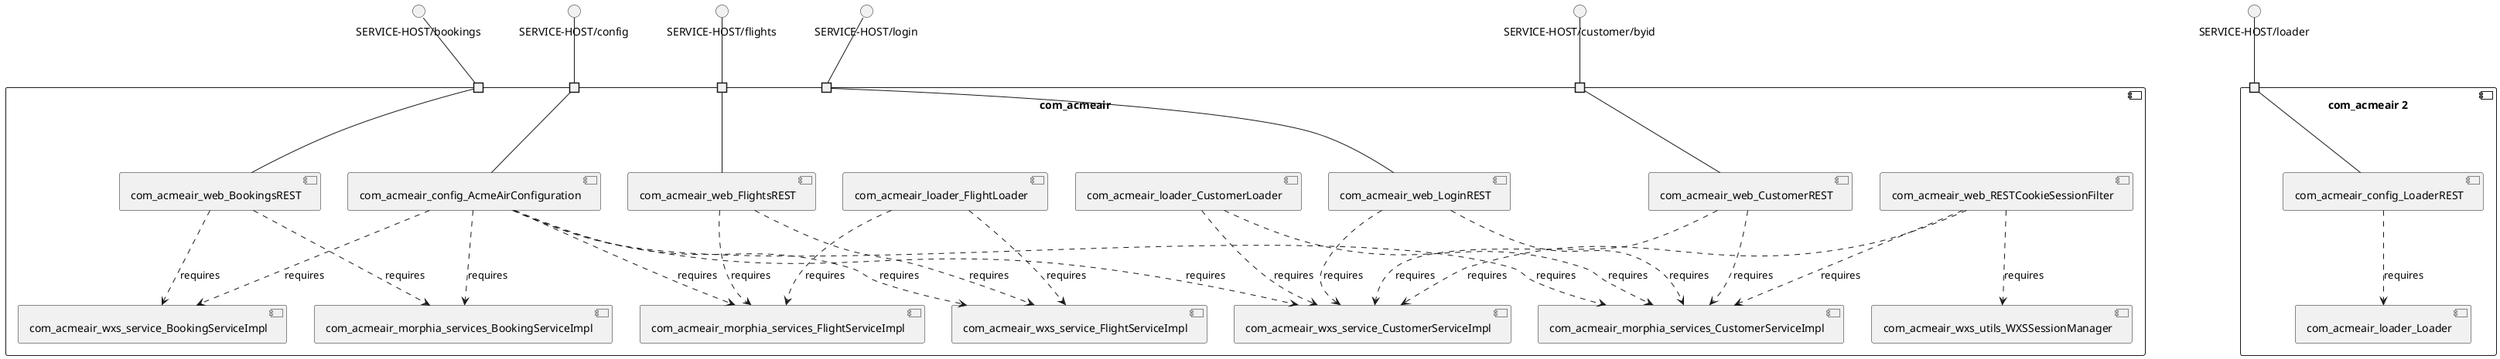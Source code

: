 @startuml
skinparam fixCircleLabelOverlapping true
skinparam componentStyle uml2
component "com_acmeair\n\n\n\n\n\n" {
[com_acmeair_web_BookingsREST]
[com_acmeair_web_LoginREST]
[com_acmeair_web_RESTCookieSessionFilter]
[com_acmeair_web_CustomerREST]
[com_acmeair_morphia_services_BookingServiceImpl]
[com_acmeair_wxs_utils_WXSSessionManager]
[com_acmeair_config_AcmeAirConfiguration]
[com_acmeair_morphia_services_FlightServiceImpl]
[com_acmeair_morphia_services_CustomerServiceImpl]
[com_acmeair_loader_CustomerLoader]
[com_acmeair_web_FlightsREST]
[com_acmeair_loader_FlightLoader]
[com_acmeair_wxs_service_FlightServiceImpl]
[com_acmeair_wxs_service_CustomerServiceImpl]
[com_acmeair_wxs_service_BookingServiceImpl]
portin " " as com_acmeair_requires_SERVICE_HOST_config
portin " " as com_acmeair_requires_SERVICE_HOST_flights
portin " " as com_acmeair_requires_SERVICE_HOST_login
portin " " as com_acmeair_requires_SERVICE_HOST_bookings
portin " " as com_acmeair_requires_SERVICE_HOST_customer_byid
[com_acmeair_loader_CustomerLoader]..>[com_acmeair_morphia_services_CustomerServiceImpl] : requires
[com_acmeair_web_CustomerREST]..>[com_acmeair_wxs_service_CustomerServiceImpl] : requires
[com_acmeair_config_AcmeAirConfiguration]..>[com_acmeair_wxs_service_CustomerServiceImpl] : requires
[com_acmeair_web_LoginREST]..>[com_acmeair_wxs_service_CustomerServiceImpl] : requires
[com_acmeair_config_AcmeAirConfiguration]..>[com_acmeair_wxs_service_BookingServiceImpl] : requires
[com_acmeair_web_RESTCookieSessionFilter]..>[com_acmeair_wxs_utils_WXSSessionManager] : requires
[com_acmeair_config_AcmeAirConfiguration]..>[com_acmeair_wxs_service_FlightServiceImpl] : requires
[com_acmeair_config_AcmeAirConfiguration]..>[com_acmeair_morphia_services_BookingServiceImpl] : requires
[com_acmeair_config_AcmeAirConfiguration]..>[com_acmeair_morphia_services_CustomerServiceImpl] : requires
[com_acmeair_loader_CustomerLoader]..>[com_acmeair_wxs_service_CustomerServiceImpl] : requires
[com_acmeair_loader_FlightLoader]..>[com_acmeair_morphia_services_FlightServiceImpl] : requires
[com_acmeair_web_RESTCookieSessionFilter]..>[com_acmeair_wxs_service_CustomerServiceImpl] : requires
[com_acmeair_web_BookingsREST]..>[com_acmeair_morphia_services_BookingServiceImpl] : requires
[com_acmeair_web_FlightsREST]..>[com_acmeair_morphia_services_FlightServiceImpl] : requires
[com_acmeair_web_LoginREST]..>[com_acmeair_morphia_services_CustomerServiceImpl] : requires
[com_acmeair_config_AcmeAirConfiguration]..>[com_acmeair_morphia_services_FlightServiceImpl] : requires
[com_acmeair_web_CustomerREST]..>[com_acmeair_morphia_services_CustomerServiceImpl] : requires
[com_acmeair_loader_FlightLoader]..>[com_acmeair_wxs_service_FlightServiceImpl] : requires
[com_acmeair_web_BookingsREST]..>[com_acmeair_wxs_service_BookingServiceImpl] : requires
[com_acmeair_web_FlightsREST]..>[com_acmeair_wxs_service_FlightServiceImpl] : requires
[com_acmeair_web_RESTCookieSessionFilter]..>[com_acmeair_morphia_services_CustomerServiceImpl] : requires
"com_acmeair_requires_SERVICE_HOST_flights"--[com_acmeair_web_FlightsREST]
"com_acmeair_requires_SERVICE_HOST_bookings"--[com_acmeair_web_BookingsREST]
"com_acmeair_requires_SERVICE_HOST_login"--[com_acmeair_web_LoginREST]
"com_acmeair_requires_SERVICE_HOST_customer_byid"--[com_acmeair_web_CustomerREST]
"com_acmeair_requires_SERVICE_HOST_config"--[com_acmeair_config_AcmeAirConfiguration]
}
interface "SERVICE-HOST/bookings" as interface.SERVICE_HOST_bookings
interface.SERVICE_HOST_bookings--"com_acmeair_requires_SERVICE_HOST_bookings"
interface "SERVICE-HOST/config" as interface.SERVICE_HOST_config
interface.SERVICE_HOST_config--"com_acmeair_requires_SERVICE_HOST_config"
interface "SERVICE-HOST/customer/byid" as interface.SERVICE_HOST_customer_byid
interface.SERVICE_HOST_customer_byid--"com_acmeair_requires_SERVICE_HOST_customer_byid"
interface "SERVICE-HOST/flights" as interface.SERVICE_HOST_flights
interface.SERVICE_HOST_flights--"com_acmeair_requires_SERVICE_HOST_flights"
interface "SERVICE-HOST/login" as interface.SERVICE_HOST_login
interface.SERVICE_HOST_login--"com_acmeair_requires_SERVICE_HOST_login"
component "com_acmeair 2\n\n\n\n\n\n" {
[com_acmeair_loader_Loader]
[com_acmeair_config_LoaderREST]
portin " " as com_acmeair_2_requires_SERVICE_HOST_loader
[com_acmeair_config_LoaderREST]..>[com_acmeair_loader_Loader] : requires
"com_acmeair_2_requires_SERVICE_HOST_loader"--[com_acmeair_config_LoaderREST]
}
interface "SERVICE-HOST/loader" as interface.SERVICE_HOST_loader
interface.SERVICE_HOST_loader--"com_acmeair_2_requires_SERVICE_HOST_loader"

@enduml
